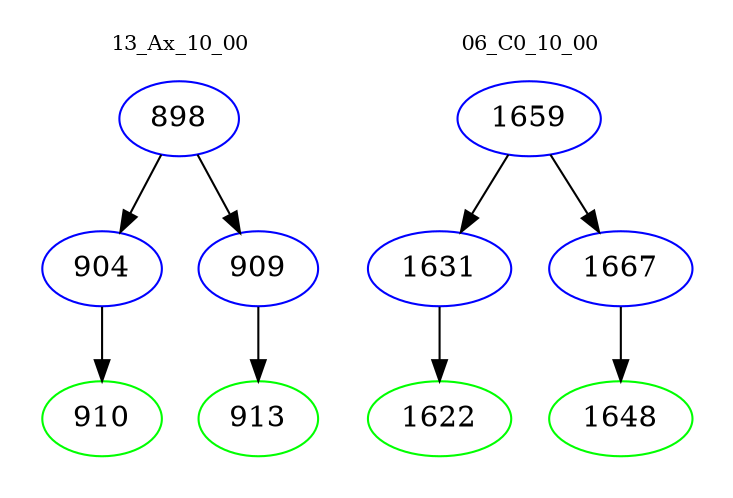 digraph{
subgraph cluster_0 {
color = white
label = "13_Ax_10_00";
fontsize=10;
T0_898 [label="898", color="blue"]
T0_898 -> T0_904 [color="black"]
T0_904 [label="904", color="blue"]
T0_904 -> T0_910 [color="black"]
T0_910 [label="910", color="green"]
T0_898 -> T0_909 [color="black"]
T0_909 [label="909", color="blue"]
T0_909 -> T0_913 [color="black"]
T0_913 [label="913", color="green"]
}
subgraph cluster_1 {
color = white
label = "06_C0_10_00";
fontsize=10;
T1_1659 [label="1659", color="blue"]
T1_1659 -> T1_1631 [color="black"]
T1_1631 [label="1631", color="blue"]
T1_1631 -> T1_1622 [color="black"]
T1_1622 [label="1622", color="green"]
T1_1659 -> T1_1667 [color="black"]
T1_1667 [label="1667", color="blue"]
T1_1667 -> T1_1648 [color="black"]
T1_1648 [label="1648", color="green"]
}
}
